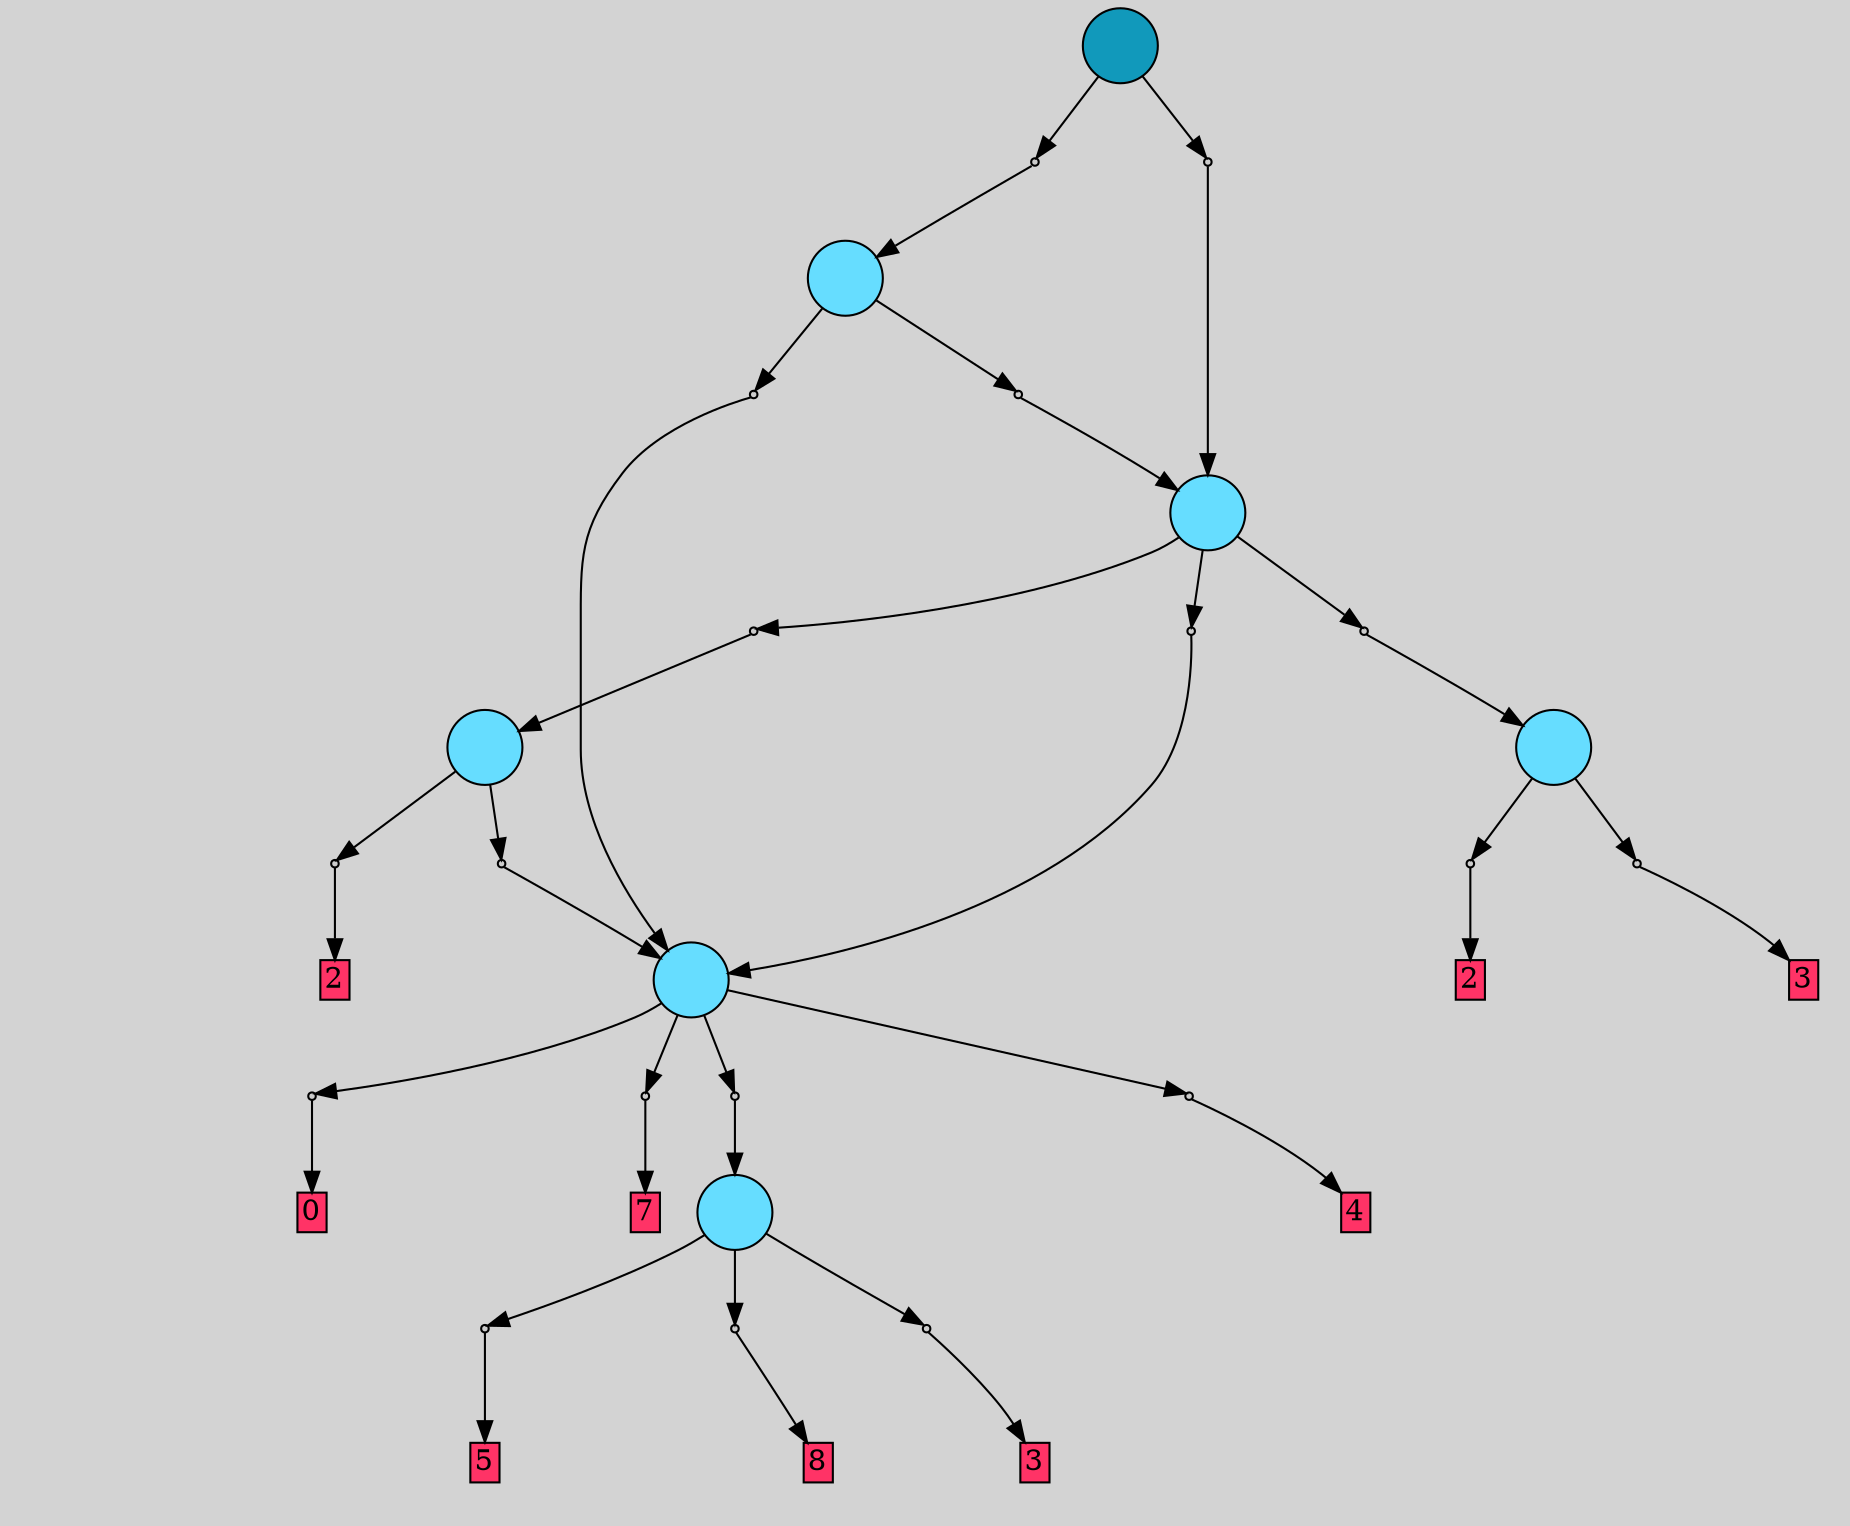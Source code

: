 // File exported with GEGELATI v1.3.1
// On the 2024-04-12 16:13:19
// With the File::TPGGraphDotExporter
digraph{
	graph[pad = "0.212, 0.055" bgcolor = lightgray]
	node[shape=circle style = filled label = ""]
		T0 [fillcolor="#66ddff"]
		T1 [fillcolor="#66ddff"]
		T2 [fillcolor="#66ddff"]
		T3 [fillcolor="#66ddff"]
		T4 [fillcolor="#66ddff"]
		T5 [fillcolor="#66ddff"]
		T6 [fillcolor="#1199bb"]
		P0 [fillcolor="#cccccc" shape=point] //
		I0 [shape=box style=invis label="2|0&2|1#4|7&#92;n"]
		P0 -> I0[style=invis]
		A0 [fillcolor="#ff3366" shape=box margin=0.03 width=0 height=0 label="2"]
		T0 -> P0 -> A0
		P1 [fillcolor="#cccccc" shape=point] //
		I1 [shape=box style=invis label="2|0&0|7#1|1&#92;n"]
		P1 -> I1[style=invis]
		A1 [fillcolor="#ff3366" shape=box margin=0.03 width=0 height=0 label="3"]
		T0 -> P1 -> A1
		P2 [fillcolor="#cccccc" shape=point] //
		I2 [shape=box style=invis label="7|3&4|0#4|1&#92;n5|6&2|5#1|5&#92;n4|0&0|6#0|3&#92;n"]
		P2 -> I2[style=invis]
		A2 [fillcolor="#ff3366" shape=box margin=0.03 width=0 height=0 label="5"]
		T1 -> P2 -> A2
		P3 [fillcolor="#cccccc" shape=point] //
		I3 [shape=box style=invis label="3|0&4|2#3|1&#92;n"]
		P3 -> I3[style=invis]
		A3 [fillcolor="#ff3366" shape=box margin=0.03 width=0 height=0 label="8"]
		T1 -> P3 -> A3
		P4 [fillcolor="#cccccc" shape=point] //
		I4 [shape=box style=invis label=""]
		P4 -> I4[style=invis]
		A4 [fillcolor="#ff3366" shape=box margin=0.03 width=0 height=0 label="3"]
		T1 -> P4 -> A4
		P5 [fillcolor="#cccccc" shape=point] //
		I5 [shape=box style=invis label="7|0&2|3#4|0&#92;n"]
		P5 -> I5[style=invis]
		A5 [fillcolor="#ff3366" shape=box margin=0.03 width=0 height=0 label="0"]
		T2 -> P5 -> A5
		P6 [fillcolor="#cccccc" shape=point] //
		I6 [shape=box style=invis label="3|0&3|4#0|3&#92;n"]
		P6 -> I6[style=invis]
		A6 [fillcolor="#ff3366" shape=box margin=0.03 width=0 height=0 label="7"]
		T2 -> P6 -> A6
		P7 [fillcolor="#cccccc" shape=point] //
		I7 [shape=box style=invis label="3|0&3|2#0|4&#92;n"]
		P7 -> I7[style=invis]
		T2 -> P7 -> T1
		P8 [fillcolor="#cccccc" shape=point] //
		I8 [shape=box style=invis label="6|0&1|6#4|7&#92;n"]
		P8 -> I8[style=invis]
		A7 [fillcolor="#ff3366" shape=box margin=0.03 width=0 height=0 label="4"]
		T2 -> P8 -> A7
		P9 [fillcolor="#cccccc" shape=point] //
		I9 [shape=box style=invis label="3|0&1|2#0|2&#92;n"]
		P9 -> I9[style=invis]
		T3 -> P9 -> T2
		P10 [fillcolor="#cccccc" shape=point] //
		I10 [shape=box style=invis label="3|0&3|2#0|4&#92;n"]
		P10 -> I10[style=invis]
		A8 [fillcolor="#ff3366" shape=box margin=0.03 width=0 height=0 label="2"]
		T3 -> P10 -> A8
		P11 [fillcolor="#cccccc" shape=point] //
		I11 [shape=box style=invis label="6|0&2|5#4|6&#92;n"]
		P11 -> I11[style=invis]
		T4 -> P11 -> T3
		P12 [fillcolor="#cccccc" shape=point] //
		I12 [shape=box style=invis label="6|0&2|1#3|6&#92;n"]
		P12 -> I12[style=invis]
		T4 -> P12 -> T2
		P13 [fillcolor="#cccccc" shape=point] //
		I13 [shape=box style=invis label="6|0&3|0#4|7&#92;n"]
		P13 -> I13[style=invis]
		T4 -> P13 -> T0
		P14 [fillcolor="#cccccc" shape=point] //
		I14 [shape=box style=invis label="6|0&4|1#3|6&#92;n"]
		P14 -> I14[style=invis]
		T5 -> P14 -> T2
		P15 [fillcolor="#cccccc" shape=point] //
		I15 [shape=box style=invis label="6|3&4|2#2|4&#92;n2|0&0|3#1|6&#92;n"]
		P15 -> I15[style=invis]
		T5 -> P15 -> T4
		P16 [fillcolor="#cccccc" shape=point] //
		I16 [shape=box style=invis label="6|0&4|1#3|6&#92;n"]
		P16 -> I16[style=invis]
		T6 -> P16 -> T5
		P17 [fillcolor="#cccccc" shape=point] //
		I17 [shape=box style=invis label="3|0&3|5#0|0&#92;n"]
		P17 -> I17[style=invis]
		T6 -> P17 -> T4
		{ rank= same T6 }
}
